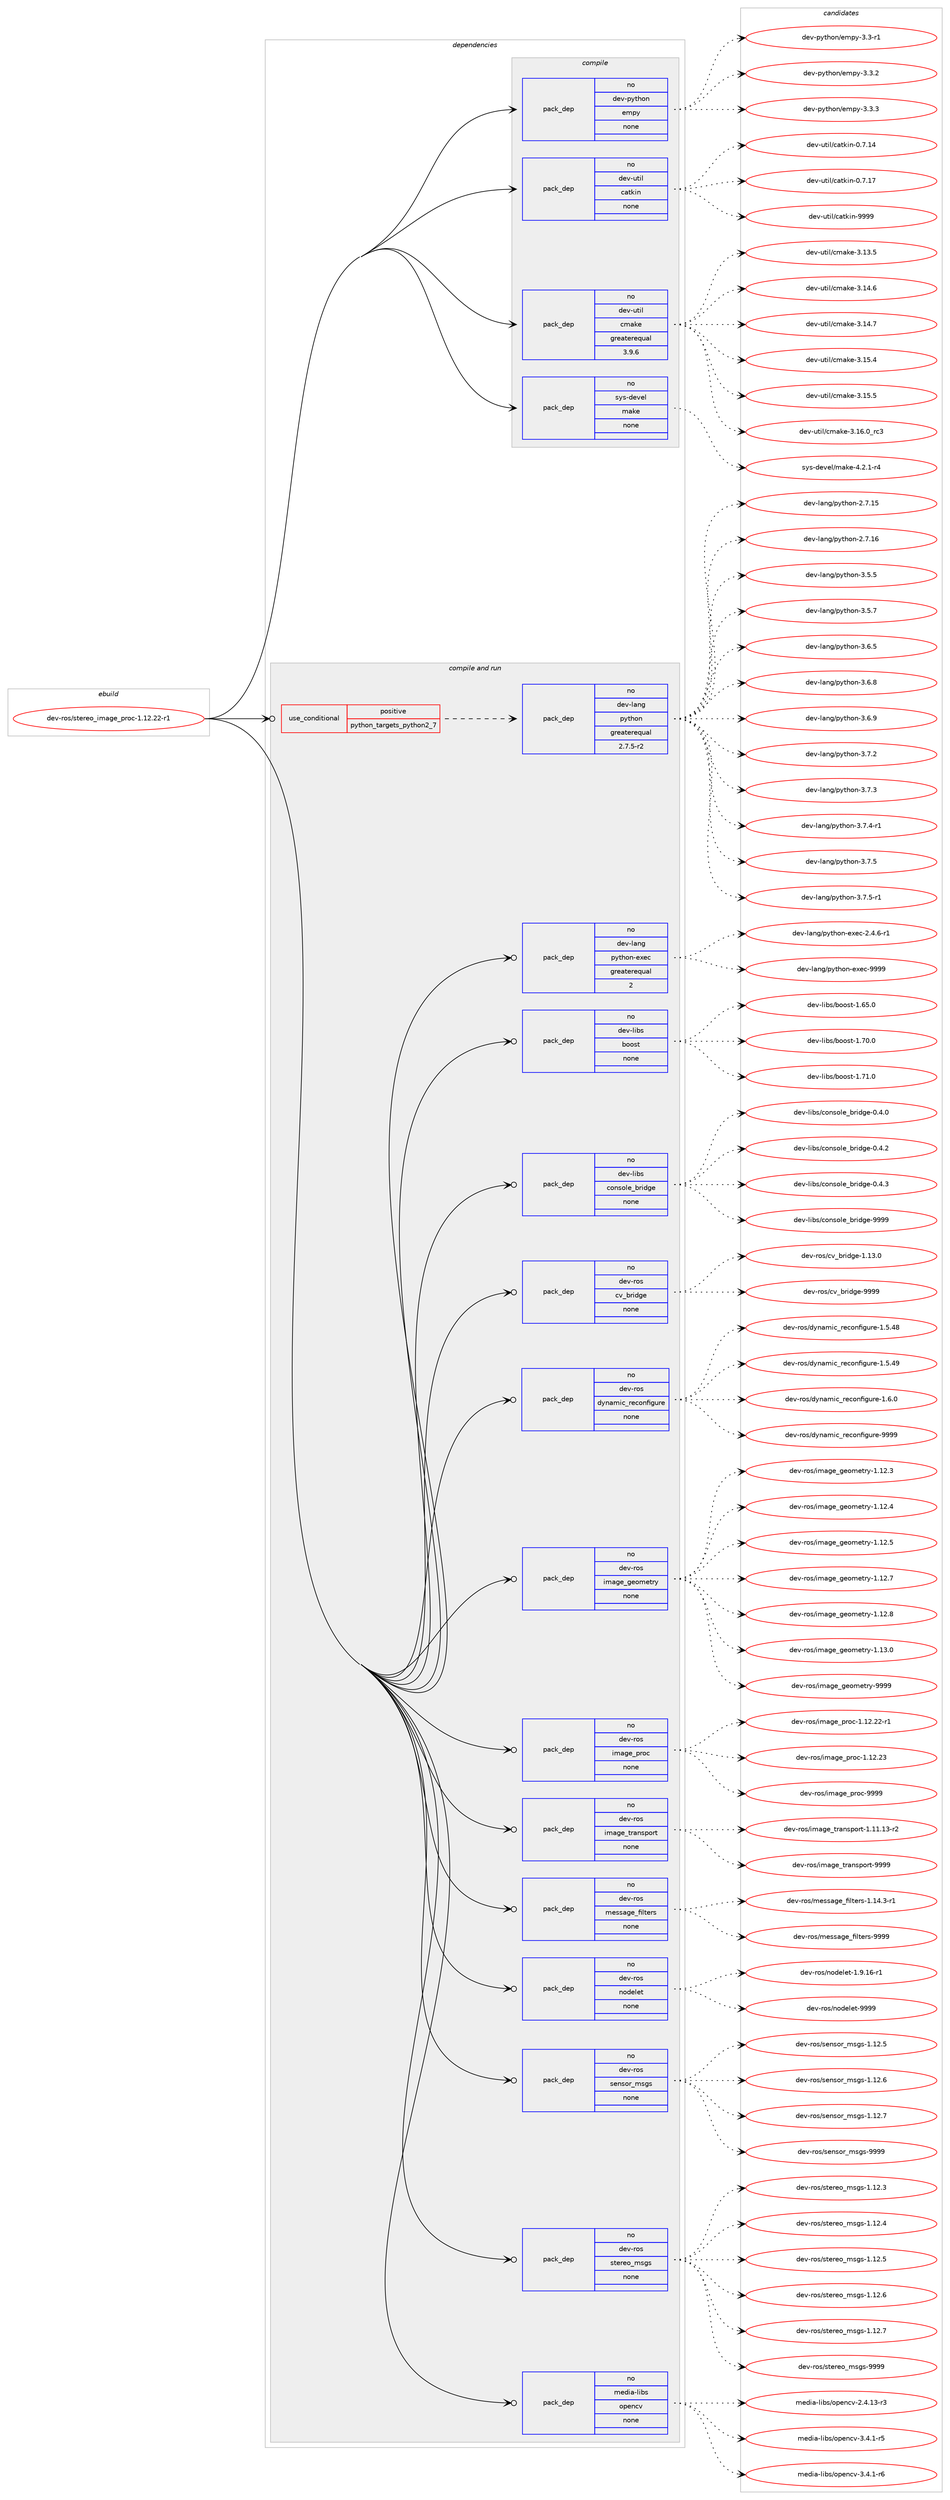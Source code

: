 digraph prolog {

# *************
# Graph options
# *************

newrank=true;
concentrate=true;
compound=true;
graph [rankdir=LR,fontname=Helvetica,fontsize=10,ranksep=1.5];#, ranksep=2.5, nodesep=0.2];
edge  [arrowhead=vee];
node  [fontname=Helvetica,fontsize=10];

# **********
# The ebuild
# **********

subgraph cluster_leftcol {
color=gray;
rank=same;
label=<<i>ebuild</i>>;
id [label="dev-ros/stereo_image_proc-1.12.22-r1", color=red, width=4, href="../dev-ros/stereo_image_proc-1.12.22-r1.svg"];
}

# ****************
# The dependencies
# ****************

subgraph cluster_midcol {
color=gray;
label=<<i>dependencies</i>>;
subgraph cluster_compile {
fillcolor="#eeeeee";
style=filled;
label=<<i>compile</i>>;
subgraph pack500213 {
dependency667639 [label=<<TABLE BORDER="0" CELLBORDER="1" CELLSPACING="0" CELLPADDING="4" WIDTH="220"><TR><TD ROWSPAN="6" CELLPADDING="30">pack_dep</TD></TR><TR><TD WIDTH="110">no</TD></TR><TR><TD>dev-python</TD></TR><TR><TD>empy</TD></TR><TR><TD>none</TD></TR><TR><TD></TD></TR></TABLE>>, shape=none, color=blue];
}
id:e -> dependency667639:w [weight=20,style="solid",arrowhead="vee"];
subgraph pack500214 {
dependency667640 [label=<<TABLE BORDER="0" CELLBORDER="1" CELLSPACING="0" CELLPADDING="4" WIDTH="220"><TR><TD ROWSPAN="6" CELLPADDING="30">pack_dep</TD></TR><TR><TD WIDTH="110">no</TD></TR><TR><TD>dev-util</TD></TR><TR><TD>catkin</TD></TR><TR><TD>none</TD></TR><TR><TD></TD></TR></TABLE>>, shape=none, color=blue];
}
id:e -> dependency667640:w [weight=20,style="solid",arrowhead="vee"];
subgraph pack500215 {
dependency667641 [label=<<TABLE BORDER="0" CELLBORDER="1" CELLSPACING="0" CELLPADDING="4" WIDTH="220"><TR><TD ROWSPAN="6" CELLPADDING="30">pack_dep</TD></TR><TR><TD WIDTH="110">no</TD></TR><TR><TD>dev-util</TD></TR><TR><TD>cmake</TD></TR><TR><TD>greaterequal</TD></TR><TR><TD>3.9.6</TD></TR></TABLE>>, shape=none, color=blue];
}
id:e -> dependency667641:w [weight=20,style="solid",arrowhead="vee"];
subgraph pack500216 {
dependency667642 [label=<<TABLE BORDER="0" CELLBORDER="1" CELLSPACING="0" CELLPADDING="4" WIDTH="220"><TR><TD ROWSPAN="6" CELLPADDING="30">pack_dep</TD></TR><TR><TD WIDTH="110">no</TD></TR><TR><TD>sys-devel</TD></TR><TR><TD>make</TD></TR><TR><TD>none</TD></TR><TR><TD></TD></TR></TABLE>>, shape=none, color=blue];
}
id:e -> dependency667642:w [weight=20,style="solid",arrowhead="vee"];
}
subgraph cluster_compileandrun {
fillcolor="#eeeeee";
style=filled;
label=<<i>compile and run</i>>;
subgraph cond155520 {
dependency667643 [label=<<TABLE BORDER="0" CELLBORDER="1" CELLSPACING="0" CELLPADDING="4"><TR><TD ROWSPAN="3" CELLPADDING="10">use_conditional</TD></TR><TR><TD>positive</TD></TR><TR><TD>python_targets_python2_7</TD></TR></TABLE>>, shape=none, color=red];
subgraph pack500217 {
dependency667644 [label=<<TABLE BORDER="0" CELLBORDER="1" CELLSPACING="0" CELLPADDING="4" WIDTH="220"><TR><TD ROWSPAN="6" CELLPADDING="30">pack_dep</TD></TR><TR><TD WIDTH="110">no</TD></TR><TR><TD>dev-lang</TD></TR><TR><TD>python</TD></TR><TR><TD>greaterequal</TD></TR><TR><TD>2.7.5-r2</TD></TR></TABLE>>, shape=none, color=blue];
}
dependency667643:e -> dependency667644:w [weight=20,style="dashed",arrowhead="vee"];
}
id:e -> dependency667643:w [weight=20,style="solid",arrowhead="odotvee"];
subgraph pack500218 {
dependency667645 [label=<<TABLE BORDER="0" CELLBORDER="1" CELLSPACING="0" CELLPADDING="4" WIDTH="220"><TR><TD ROWSPAN="6" CELLPADDING="30">pack_dep</TD></TR><TR><TD WIDTH="110">no</TD></TR><TR><TD>dev-lang</TD></TR><TR><TD>python-exec</TD></TR><TR><TD>greaterequal</TD></TR><TR><TD>2</TD></TR></TABLE>>, shape=none, color=blue];
}
id:e -> dependency667645:w [weight=20,style="solid",arrowhead="odotvee"];
subgraph pack500219 {
dependency667646 [label=<<TABLE BORDER="0" CELLBORDER="1" CELLSPACING="0" CELLPADDING="4" WIDTH="220"><TR><TD ROWSPAN="6" CELLPADDING="30">pack_dep</TD></TR><TR><TD WIDTH="110">no</TD></TR><TR><TD>dev-libs</TD></TR><TR><TD>boost</TD></TR><TR><TD>none</TD></TR><TR><TD></TD></TR></TABLE>>, shape=none, color=blue];
}
id:e -> dependency667646:w [weight=20,style="solid",arrowhead="odotvee"];
subgraph pack500220 {
dependency667647 [label=<<TABLE BORDER="0" CELLBORDER="1" CELLSPACING="0" CELLPADDING="4" WIDTH="220"><TR><TD ROWSPAN="6" CELLPADDING="30">pack_dep</TD></TR><TR><TD WIDTH="110">no</TD></TR><TR><TD>dev-libs</TD></TR><TR><TD>console_bridge</TD></TR><TR><TD>none</TD></TR><TR><TD></TD></TR></TABLE>>, shape=none, color=blue];
}
id:e -> dependency667647:w [weight=20,style="solid",arrowhead="odotvee"];
subgraph pack500221 {
dependency667648 [label=<<TABLE BORDER="0" CELLBORDER="1" CELLSPACING="0" CELLPADDING="4" WIDTH="220"><TR><TD ROWSPAN="6" CELLPADDING="30">pack_dep</TD></TR><TR><TD WIDTH="110">no</TD></TR><TR><TD>dev-ros</TD></TR><TR><TD>cv_bridge</TD></TR><TR><TD>none</TD></TR><TR><TD></TD></TR></TABLE>>, shape=none, color=blue];
}
id:e -> dependency667648:w [weight=20,style="solid",arrowhead="odotvee"];
subgraph pack500222 {
dependency667649 [label=<<TABLE BORDER="0" CELLBORDER="1" CELLSPACING="0" CELLPADDING="4" WIDTH="220"><TR><TD ROWSPAN="6" CELLPADDING="30">pack_dep</TD></TR><TR><TD WIDTH="110">no</TD></TR><TR><TD>dev-ros</TD></TR><TR><TD>dynamic_reconfigure</TD></TR><TR><TD>none</TD></TR><TR><TD></TD></TR></TABLE>>, shape=none, color=blue];
}
id:e -> dependency667649:w [weight=20,style="solid",arrowhead="odotvee"];
subgraph pack500223 {
dependency667650 [label=<<TABLE BORDER="0" CELLBORDER="1" CELLSPACING="0" CELLPADDING="4" WIDTH="220"><TR><TD ROWSPAN="6" CELLPADDING="30">pack_dep</TD></TR><TR><TD WIDTH="110">no</TD></TR><TR><TD>dev-ros</TD></TR><TR><TD>image_geometry</TD></TR><TR><TD>none</TD></TR><TR><TD></TD></TR></TABLE>>, shape=none, color=blue];
}
id:e -> dependency667650:w [weight=20,style="solid",arrowhead="odotvee"];
subgraph pack500224 {
dependency667651 [label=<<TABLE BORDER="0" CELLBORDER="1" CELLSPACING="0" CELLPADDING="4" WIDTH="220"><TR><TD ROWSPAN="6" CELLPADDING="30">pack_dep</TD></TR><TR><TD WIDTH="110">no</TD></TR><TR><TD>dev-ros</TD></TR><TR><TD>image_proc</TD></TR><TR><TD>none</TD></TR><TR><TD></TD></TR></TABLE>>, shape=none, color=blue];
}
id:e -> dependency667651:w [weight=20,style="solid",arrowhead="odotvee"];
subgraph pack500225 {
dependency667652 [label=<<TABLE BORDER="0" CELLBORDER="1" CELLSPACING="0" CELLPADDING="4" WIDTH="220"><TR><TD ROWSPAN="6" CELLPADDING="30">pack_dep</TD></TR><TR><TD WIDTH="110">no</TD></TR><TR><TD>dev-ros</TD></TR><TR><TD>image_transport</TD></TR><TR><TD>none</TD></TR><TR><TD></TD></TR></TABLE>>, shape=none, color=blue];
}
id:e -> dependency667652:w [weight=20,style="solid",arrowhead="odotvee"];
subgraph pack500226 {
dependency667653 [label=<<TABLE BORDER="0" CELLBORDER="1" CELLSPACING="0" CELLPADDING="4" WIDTH="220"><TR><TD ROWSPAN="6" CELLPADDING="30">pack_dep</TD></TR><TR><TD WIDTH="110">no</TD></TR><TR><TD>dev-ros</TD></TR><TR><TD>message_filters</TD></TR><TR><TD>none</TD></TR><TR><TD></TD></TR></TABLE>>, shape=none, color=blue];
}
id:e -> dependency667653:w [weight=20,style="solid",arrowhead="odotvee"];
subgraph pack500227 {
dependency667654 [label=<<TABLE BORDER="0" CELLBORDER="1" CELLSPACING="0" CELLPADDING="4" WIDTH="220"><TR><TD ROWSPAN="6" CELLPADDING="30">pack_dep</TD></TR><TR><TD WIDTH="110">no</TD></TR><TR><TD>dev-ros</TD></TR><TR><TD>nodelet</TD></TR><TR><TD>none</TD></TR><TR><TD></TD></TR></TABLE>>, shape=none, color=blue];
}
id:e -> dependency667654:w [weight=20,style="solid",arrowhead="odotvee"];
subgraph pack500228 {
dependency667655 [label=<<TABLE BORDER="0" CELLBORDER="1" CELLSPACING="0" CELLPADDING="4" WIDTH="220"><TR><TD ROWSPAN="6" CELLPADDING="30">pack_dep</TD></TR><TR><TD WIDTH="110">no</TD></TR><TR><TD>dev-ros</TD></TR><TR><TD>sensor_msgs</TD></TR><TR><TD>none</TD></TR><TR><TD></TD></TR></TABLE>>, shape=none, color=blue];
}
id:e -> dependency667655:w [weight=20,style="solid",arrowhead="odotvee"];
subgraph pack500229 {
dependency667656 [label=<<TABLE BORDER="0" CELLBORDER="1" CELLSPACING="0" CELLPADDING="4" WIDTH="220"><TR><TD ROWSPAN="6" CELLPADDING="30">pack_dep</TD></TR><TR><TD WIDTH="110">no</TD></TR><TR><TD>dev-ros</TD></TR><TR><TD>stereo_msgs</TD></TR><TR><TD>none</TD></TR><TR><TD></TD></TR></TABLE>>, shape=none, color=blue];
}
id:e -> dependency667656:w [weight=20,style="solid",arrowhead="odotvee"];
subgraph pack500230 {
dependency667657 [label=<<TABLE BORDER="0" CELLBORDER="1" CELLSPACING="0" CELLPADDING="4" WIDTH="220"><TR><TD ROWSPAN="6" CELLPADDING="30">pack_dep</TD></TR><TR><TD WIDTH="110">no</TD></TR><TR><TD>media-libs</TD></TR><TR><TD>opencv</TD></TR><TR><TD>none</TD></TR><TR><TD></TD></TR></TABLE>>, shape=none, color=blue];
}
id:e -> dependency667657:w [weight=20,style="solid",arrowhead="odotvee"];
}
subgraph cluster_run {
fillcolor="#eeeeee";
style=filled;
label=<<i>run</i>>;
}
}

# **************
# The candidates
# **************

subgraph cluster_choices {
rank=same;
color=gray;
label=<<i>candidates</i>>;

subgraph choice500213 {
color=black;
nodesep=1;
choice1001011184511212111610411111047101109112121455146514511449 [label="dev-python/empy-3.3-r1", color=red, width=4,href="../dev-python/empy-3.3-r1.svg"];
choice1001011184511212111610411111047101109112121455146514650 [label="dev-python/empy-3.3.2", color=red, width=4,href="../dev-python/empy-3.3.2.svg"];
choice1001011184511212111610411111047101109112121455146514651 [label="dev-python/empy-3.3.3", color=red, width=4,href="../dev-python/empy-3.3.3.svg"];
dependency667639:e -> choice1001011184511212111610411111047101109112121455146514511449:w [style=dotted,weight="100"];
dependency667639:e -> choice1001011184511212111610411111047101109112121455146514650:w [style=dotted,weight="100"];
dependency667639:e -> choice1001011184511212111610411111047101109112121455146514651:w [style=dotted,weight="100"];
}
subgraph choice500214 {
color=black;
nodesep=1;
choice1001011184511711610510847999711610710511045484655464952 [label="dev-util/catkin-0.7.14", color=red, width=4,href="../dev-util/catkin-0.7.14.svg"];
choice1001011184511711610510847999711610710511045484655464955 [label="dev-util/catkin-0.7.17", color=red, width=4,href="../dev-util/catkin-0.7.17.svg"];
choice100101118451171161051084799971161071051104557575757 [label="dev-util/catkin-9999", color=red, width=4,href="../dev-util/catkin-9999.svg"];
dependency667640:e -> choice1001011184511711610510847999711610710511045484655464952:w [style=dotted,weight="100"];
dependency667640:e -> choice1001011184511711610510847999711610710511045484655464955:w [style=dotted,weight="100"];
dependency667640:e -> choice100101118451171161051084799971161071051104557575757:w [style=dotted,weight="100"];
}
subgraph choice500215 {
color=black;
nodesep=1;
choice1001011184511711610510847991099710710145514649514653 [label="dev-util/cmake-3.13.5", color=red, width=4,href="../dev-util/cmake-3.13.5.svg"];
choice1001011184511711610510847991099710710145514649524654 [label="dev-util/cmake-3.14.6", color=red, width=4,href="../dev-util/cmake-3.14.6.svg"];
choice1001011184511711610510847991099710710145514649524655 [label="dev-util/cmake-3.14.7", color=red, width=4,href="../dev-util/cmake-3.14.7.svg"];
choice1001011184511711610510847991099710710145514649534652 [label="dev-util/cmake-3.15.4", color=red, width=4,href="../dev-util/cmake-3.15.4.svg"];
choice1001011184511711610510847991099710710145514649534653 [label="dev-util/cmake-3.15.5", color=red, width=4,href="../dev-util/cmake-3.15.5.svg"];
choice1001011184511711610510847991099710710145514649544648951149951 [label="dev-util/cmake-3.16.0_rc3", color=red, width=4,href="../dev-util/cmake-3.16.0_rc3.svg"];
dependency667641:e -> choice1001011184511711610510847991099710710145514649514653:w [style=dotted,weight="100"];
dependency667641:e -> choice1001011184511711610510847991099710710145514649524654:w [style=dotted,weight="100"];
dependency667641:e -> choice1001011184511711610510847991099710710145514649524655:w [style=dotted,weight="100"];
dependency667641:e -> choice1001011184511711610510847991099710710145514649534652:w [style=dotted,weight="100"];
dependency667641:e -> choice1001011184511711610510847991099710710145514649534653:w [style=dotted,weight="100"];
dependency667641:e -> choice1001011184511711610510847991099710710145514649544648951149951:w [style=dotted,weight="100"];
}
subgraph choice500216 {
color=black;
nodesep=1;
choice1151211154510010111810110847109971071014552465046494511452 [label="sys-devel/make-4.2.1-r4", color=red, width=4,href="../sys-devel/make-4.2.1-r4.svg"];
dependency667642:e -> choice1151211154510010111810110847109971071014552465046494511452:w [style=dotted,weight="100"];
}
subgraph choice500217 {
color=black;
nodesep=1;
choice10010111845108971101034711212111610411111045504655464953 [label="dev-lang/python-2.7.15", color=red, width=4,href="../dev-lang/python-2.7.15.svg"];
choice10010111845108971101034711212111610411111045504655464954 [label="dev-lang/python-2.7.16", color=red, width=4,href="../dev-lang/python-2.7.16.svg"];
choice100101118451089711010347112121116104111110455146534653 [label="dev-lang/python-3.5.5", color=red, width=4,href="../dev-lang/python-3.5.5.svg"];
choice100101118451089711010347112121116104111110455146534655 [label="dev-lang/python-3.5.7", color=red, width=4,href="../dev-lang/python-3.5.7.svg"];
choice100101118451089711010347112121116104111110455146544653 [label="dev-lang/python-3.6.5", color=red, width=4,href="../dev-lang/python-3.6.5.svg"];
choice100101118451089711010347112121116104111110455146544656 [label="dev-lang/python-3.6.8", color=red, width=4,href="../dev-lang/python-3.6.8.svg"];
choice100101118451089711010347112121116104111110455146544657 [label="dev-lang/python-3.6.9", color=red, width=4,href="../dev-lang/python-3.6.9.svg"];
choice100101118451089711010347112121116104111110455146554650 [label="dev-lang/python-3.7.2", color=red, width=4,href="../dev-lang/python-3.7.2.svg"];
choice100101118451089711010347112121116104111110455146554651 [label="dev-lang/python-3.7.3", color=red, width=4,href="../dev-lang/python-3.7.3.svg"];
choice1001011184510897110103471121211161041111104551465546524511449 [label="dev-lang/python-3.7.4-r1", color=red, width=4,href="../dev-lang/python-3.7.4-r1.svg"];
choice100101118451089711010347112121116104111110455146554653 [label="dev-lang/python-3.7.5", color=red, width=4,href="../dev-lang/python-3.7.5.svg"];
choice1001011184510897110103471121211161041111104551465546534511449 [label="dev-lang/python-3.7.5-r1", color=red, width=4,href="../dev-lang/python-3.7.5-r1.svg"];
dependency667644:e -> choice10010111845108971101034711212111610411111045504655464953:w [style=dotted,weight="100"];
dependency667644:e -> choice10010111845108971101034711212111610411111045504655464954:w [style=dotted,weight="100"];
dependency667644:e -> choice100101118451089711010347112121116104111110455146534653:w [style=dotted,weight="100"];
dependency667644:e -> choice100101118451089711010347112121116104111110455146534655:w [style=dotted,weight="100"];
dependency667644:e -> choice100101118451089711010347112121116104111110455146544653:w [style=dotted,weight="100"];
dependency667644:e -> choice100101118451089711010347112121116104111110455146544656:w [style=dotted,weight="100"];
dependency667644:e -> choice100101118451089711010347112121116104111110455146544657:w [style=dotted,weight="100"];
dependency667644:e -> choice100101118451089711010347112121116104111110455146554650:w [style=dotted,weight="100"];
dependency667644:e -> choice100101118451089711010347112121116104111110455146554651:w [style=dotted,weight="100"];
dependency667644:e -> choice1001011184510897110103471121211161041111104551465546524511449:w [style=dotted,weight="100"];
dependency667644:e -> choice100101118451089711010347112121116104111110455146554653:w [style=dotted,weight="100"];
dependency667644:e -> choice1001011184510897110103471121211161041111104551465546534511449:w [style=dotted,weight="100"];
}
subgraph choice500218 {
color=black;
nodesep=1;
choice10010111845108971101034711212111610411111045101120101994550465246544511449 [label="dev-lang/python-exec-2.4.6-r1", color=red, width=4,href="../dev-lang/python-exec-2.4.6-r1.svg"];
choice10010111845108971101034711212111610411111045101120101994557575757 [label="dev-lang/python-exec-9999", color=red, width=4,href="../dev-lang/python-exec-9999.svg"];
dependency667645:e -> choice10010111845108971101034711212111610411111045101120101994550465246544511449:w [style=dotted,weight="100"];
dependency667645:e -> choice10010111845108971101034711212111610411111045101120101994557575757:w [style=dotted,weight="100"];
}
subgraph choice500219 {
color=black;
nodesep=1;
choice1001011184510810598115479811111111511645494654534648 [label="dev-libs/boost-1.65.0", color=red, width=4,href="../dev-libs/boost-1.65.0.svg"];
choice1001011184510810598115479811111111511645494655484648 [label="dev-libs/boost-1.70.0", color=red, width=4,href="../dev-libs/boost-1.70.0.svg"];
choice1001011184510810598115479811111111511645494655494648 [label="dev-libs/boost-1.71.0", color=red, width=4,href="../dev-libs/boost-1.71.0.svg"];
dependency667646:e -> choice1001011184510810598115479811111111511645494654534648:w [style=dotted,weight="100"];
dependency667646:e -> choice1001011184510810598115479811111111511645494655484648:w [style=dotted,weight="100"];
dependency667646:e -> choice1001011184510810598115479811111111511645494655494648:w [style=dotted,weight="100"];
}
subgraph choice500220 {
color=black;
nodesep=1;
choice100101118451081059811547991111101151111081019598114105100103101454846524648 [label="dev-libs/console_bridge-0.4.0", color=red, width=4,href="../dev-libs/console_bridge-0.4.0.svg"];
choice100101118451081059811547991111101151111081019598114105100103101454846524650 [label="dev-libs/console_bridge-0.4.2", color=red, width=4,href="../dev-libs/console_bridge-0.4.2.svg"];
choice100101118451081059811547991111101151111081019598114105100103101454846524651 [label="dev-libs/console_bridge-0.4.3", color=red, width=4,href="../dev-libs/console_bridge-0.4.3.svg"];
choice1001011184510810598115479911111011511110810195981141051001031014557575757 [label="dev-libs/console_bridge-9999", color=red, width=4,href="../dev-libs/console_bridge-9999.svg"];
dependency667647:e -> choice100101118451081059811547991111101151111081019598114105100103101454846524648:w [style=dotted,weight="100"];
dependency667647:e -> choice100101118451081059811547991111101151111081019598114105100103101454846524650:w [style=dotted,weight="100"];
dependency667647:e -> choice100101118451081059811547991111101151111081019598114105100103101454846524651:w [style=dotted,weight="100"];
dependency667647:e -> choice1001011184510810598115479911111011511110810195981141051001031014557575757:w [style=dotted,weight="100"];
}
subgraph choice500221 {
color=black;
nodesep=1;
choice100101118451141111154799118959811410510010310145494649514648 [label="dev-ros/cv_bridge-1.13.0", color=red, width=4,href="../dev-ros/cv_bridge-1.13.0.svg"];
choice10010111845114111115479911895981141051001031014557575757 [label="dev-ros/cv_bridge-9999", color=red, width=4,href="../dev-ros/cv_bridge-9999.svg"];
dependency667648:e -> choice100101118451141111154799118959811410510010310145494649514648:w [style=dotted,weight="100"];
dependency667648:e -> choice10010111845114111115479911895981141051001031014557575757:w [style=dotted,weight="100"];
}
subgraph choice500222 {
color=black;
nodesep=1;
choice10010111845114111115471001211109710910599951141019911111010210510311711410145494653465256 [label="dev-ros/dynamic_reconfigure-1.5.48", color=red, width=4,href="../dev-ros/dynamic_reconfigure-1.5.48.svg"];
choice10010111845114111115471001211109710910599951141019911111010210510311711410145494653465257 [label="dev-ros/dynamic_reconfigure-1.5.49", color=red, width=4,href="../dev-ros/dynamic_reconfigure-1.5.49.svg"];
choice100101118451141111154710012111097109105999511410199111110102105103117114101454946544648 [label="dev-ros/dynamic_reconfigure-1.6.0", color=red, width=4,href="../dev-ros/dynamic_reconfigure-1.6.0.svg"];
choice1001011184511411111547100121110971091059995114101991111101021051031171141014557575757 [label="dev-ros/dynamic_reconfigure-9999", color=red, width=4,href="../dev-ros/dynamic_reconfigure-9999.svg"];
dependency667649:e -> choice10010111845114111115471001211109710910599951141019911111010210510311711410145494653465256:w [style=dotted,weight="100"];
dependency667649:e -> choice10010111845114111115471001211109710910599951141019911111010210510311711410145494653465257:w [style=dotted,weight="100"];
dependency667649:e -> choice100101118451141111154710012111097109105999511410199111110102105103117114101454946544648:w [style=dotted,weight="100"];
dependency667649:e -> choice1001011184511411111547100121110971091059995114101991111101021051031171141014557575757:w [style=dotted,weight="100"];
}
subgraph choice500223 {
color=black;
nodesep=1;
choice1001011184511411111547105109971031019510310111110910111611412145494649504651 [label="dev-ros/image_geometry-1.12.3", color=red, width=4,href="../dev-ros/image_geometry-1.12.3.svg"];
choice1001011184511411111547105109971031019510310111110910111611412145494649504652 [label="dev-ros/image_geometry-1.12.4", color=red, width=4,href="../dev-ros/image_geometry-1.12.4.svg"];
choice1001011184511411111547105109971031019510310111110910111611412145494649504653 [label="dev-ros/image_geometry-1.12.5", color=red, width=4,href="../dev-ros/image_geometry-1.12.5.svg"];
choice1001011184511411111547105109971031019510310111110910111611412145494649504655 [label="dev-ros/image_geometry-1.12.7", color=red, width=4,href="../dev-ros/image_geometry-1.12.7.svg"];
choice1001011184511411111547105109971031019510310111110910111611412145494649504656 [label="dev-ros/image_geometry-1.12.8", color=red, width=4,href="../dev-ros/image_geometry-1.12.8.svg"];
choice1001011184511411111547105109971031019510310111110910111611412145494649514648 [label="dev-ros/image_geometry-1.13.0", color=red, width=4,href="../dev-ros/image_geometry-1.13.0.svg"];
choice100101118451141111154710510997103101951031011111091011161141214557575757 [label="dev-ros/image_geometry-9999", color=red, width=4,href="../dev-ros/image_geometry-9999.svg"];
dependency667650:e -> choice1001011184511411111547105109971031019510310111110910111611412145494649504651:w [style=dotted,weight="100"];
dependency667650:e -> choice1001011184511411111547105109971031019510310111110910111611412145494649504652:w [style=dotted,weight="100"];
dependency667650:e -> choice1001011184511411111547105109971031019510310111110910111611412145494649504653:w [style=dotted,weight="100"];
dependency667650:e -> choice1001011184511411111547105109971031019510310111110910111611412145494649504655:w [style=dotted,weight="100"];
dependency667650:e -> choice1001011184511411111547105109971031019510310111110910111611412145494649504656:w [style=dotted,weight="100"];
dependency667650:e -> choice1001011184511411111547105109971031019510310111110910111611412145494649514648:w [style=dotted,weight="100"];
dependency667650:e -> choice100101118451141111154710510997103101951031011111091011161141214557575757:w [style=dotted,weight="100"];
}
subgraph choice500224 {
color=black;
nodesep=1;
choice100101118451141111154710510997103101951121141119945494649504650504511449 [label="dev-ros/image_proc-1.12.22-r1", color=red, width=4,href="../dev-ros/image_proc-1.12.22-r1.svg"];
choice10010111845114111115471051099710310195112114111994549464950465051 [label="dev-ros/image_proc-1.12.23", color=red, width=4,href="../dev-ros/image_proc-1.12.23.svg"];
choice10010111845114111115471051099710310195112114111994557575757 [label="dev-ros/image_proc-9999", color=red, width=4,href="../dev-ros/image_proc-9999.svg"];
dependency667651:e -> choice100101118451141111154710510997103101951121141119945494649504650504511449:w [style=dotted,weight="100"];
dependency667651:e -> choice10010111845114111115471051099710310195112114111994549464950465051:w [style=dotted,weight="100"];
dependency667651:e -> choice10010111845114111115471051099710310195112114111994557575757:w [style=dotted,weight="100"];
}
subgraph choice500225 {
color=black;
nodesep=1;
choice100101118451141111154710510997103101951161149711011511211111411645494649494649514511450 [label="dev-ros/image_transport-1.11.13-r2", color=red, width=4,href="../dev-ros/image_transport-1.11.13-r2.svg"];
choice10010111845114111115471051099710310195116114971101151121111141164557575757 [label="dev-ros/image_transport-9999", color=red, width=4,href="../dev-ros/image_transport-9999.svg"];
dependency667652:e -> choice100101118451141111154710510997103101951161149711011511211111411645494649494649514511450:w [style=dotted,weight="100"];
dependency667652:e -> choice10010111845114111115471051099710310195116114971101151121111141164557575757:w [style=dotted,weight="100"];
}
subgraph choice500226 {
color=black;
nodesep=1;
choice10010111845114111115471091011151159710310195102105108116101114115454946495246514511449 [label="dev-ros/message_filters-1.14.3-r1", color=red, width=4,href="../dev-ros/message_filters-1.14.3-r1.svg"];
choice100101118451141111154710910111511597103101951021051081161011141154557575757 [label="dev-ros/message_filters-9999", color=red, width=4,href="../dev-ros/message_filters-9999.svg"];
dependency667653:e -> choice10010111845114111115471091011151159710310195102105108116101114115454946495246514511449:w [style=dotted,weight="100"];
dependency667653:e -> choice100101118451141111154710910111511597103101951021051081161011141154557575757:w [style=dotted,weight="100"];
}
subgraph choice500227 {
color=black;
nodesep=1;
choice1001011184511411111547110111100101108101116454946574649544511449 [label="dev-ros/nodelet-1.9.16-r1", color=red, width=4,href="../dev-ros/nodelet-1.9.16-r1.svg"];
choice10010111845114111115471101111001011081011164557575757 [label="dev-ros/nodelet-9999", color=red, width=4,href="../dev-ros/nodelet-9999.svg"];
dependency667654:e -> choice1001011184511411111547110111100101108101116454946574649544511449:w [style=dotted,weight="100"];
dependency667654:e -> choice10010111845114111115471101111001011081011164557575757:w [style=dotted,weight="100"];
}
subgraph choice500228 {
color=black;
nodesep=1;
choice10010111845114111115471151011101151111149510911510311545494649504653 [label="dev-ros/sensor_msgs-1.12.5", color=red, width=4,href="../dev-ros/sensor_msgs-1.12.5.svg"];
choice10010111845114111115471151011101151111149510911510311545494649504654 [label="dev-ros/sensor_msgs-1.12.6", color=red, width=4,href="../dev-ros/sensor_msgs-1.12.6.svg"];
choice10010111845114111115471151011101151111149510911510311545494649504655 [label="dev-ros/sensor_msgs-1.12.7", color=red, width=4,href="../dev-ros/sensor_msgs-1.12.7.svg"];
choice1001011184511411111547115101110115111114951091151031154557575757 [label="dev-ros/sensor_msgs-9999", color=red, width=4,href="../dev-ros/sensor_msgs-9999.svg"];
dependency667655:e -> choice10010111845114111115471151011101151111149510911510311545494649504653:w [style=dotted,weight="100"];
dependency667655:e -> choice10010111845114111115471151011101151111149510911510311545494649504654:w [style=dotted,weight="100"];
dependency667655:e -> choice10010111845114111115471151011101151111149510911510311545494649504655:w [style=dotted,weight="100"];
dependency667655:e -> choice1001011184511411111547115101110115111114951091151031154557575757:w [style=dotted,weight="100"];
}
subgraph choice500229 {
color=black;
nodesep=1;
choice10010111845114111115471151161011141011119510911510311545494649504651 [label="dev-ros/stereo_msgs-1.12.3", color=red, width=4,href="../dev-ros/stereo_msgs-1.12.3.svg"];
choice10010111845114111115471151161011141011119510911510311545494649504652 [label="dev-ros/stereo_msgs-1.12.4", color=red, width=4,href="../dev-ros/stereo_msgs-1.12.4.svg"];
choice10010111845114111115471151161011141011119510911510311545494649504653 [label="dev-ros/stereo_msgs-1.12.5", color=red, width=4,href="../dev-ros/stereo_msgs-1.12.5.svg"];
choice10010111845114111115471151161011141011119510911510311545494649504654 [label="dev-ros/stereo_msgs-1.12.6", color=red, width=4,href="../dev-ros/stereo_msgs-1.12.6.svg"];
choice10010111845114111115471151161011141011119510911510311545494649504655 [label="dev-ros/stereo_msgs-1.12.7", color=red, width=4,href="../dev-ros/stereo_msgs-1.12.7.svg"];
choice1001011184511411111547115116101114101111951091151031154557575757 [label="dev-ros/stereo_msgs-9999", color=red, width=4,href="../dev-ros/stereo_msgs-9999.svg"];
dependency667656:e -> choice10010111845114111115471151161011141011119510911510311545494649504651:w [style=dotted,weight="100"];
dependency667656:e -> choice10010111845114111115471151161011141011119510911510311545494649504652:w [style=dotted,weight="100"];
dependency667656:e -> choice10010111845114111115471151161011141011119510911510311545494649504653:w [style=dotted,weight="100"];
dependency667656:e -> choice10010111845114111115471151161011141011119510911510311545494649504654:w [style=dotted,weight="100"];
dependency667656:e -> choice10010111845114111115471151161011141011119510911510311545494649504655:w [style=dotted,weight="100"];
dependency667656:e -> choice1001011184511411111547115116101114101111951091151031154557575757:w [style=dotted,weight="100"];
}
subgraph choice500230 {
color=black;
nodesep=1;
choice1091011001059745108105981154711111210111099118455046524649514511451 [label="media-libs/opencv-2.4.13-r3", color=red, width=4,href="../media-libs/opencv-2.4.13-r3.svg"];
choice10910110010597451081059811547111112101110991184551465246494511453 [label="media-libs/opencv-3.4.1-r5", color=red, width=4,href="../media-libs/opencv-3.4.1-r5.svg"];
choice10910110010597451081059811547111112101110991184551465246494511454 [label="media-libs/opencv-3.4.1-r6", color=red, width=4,href="../media-libs/opencv-3.4.1-r6.svg"];
dependency667657:e -> choice1091011001059745108105981154711111210111099118455046524649514511451:w [style=dotted,weight="100"];
dependency667657:e -> choice10910110010597451081059811547111112101110991184551465246494511453:w [style=dotted,weight="100"];
dependency667657:e -> choice10910110010597451081059811547111112101110991184551465246494511454:w [style=dotted,weight="100"];
}
}

}

